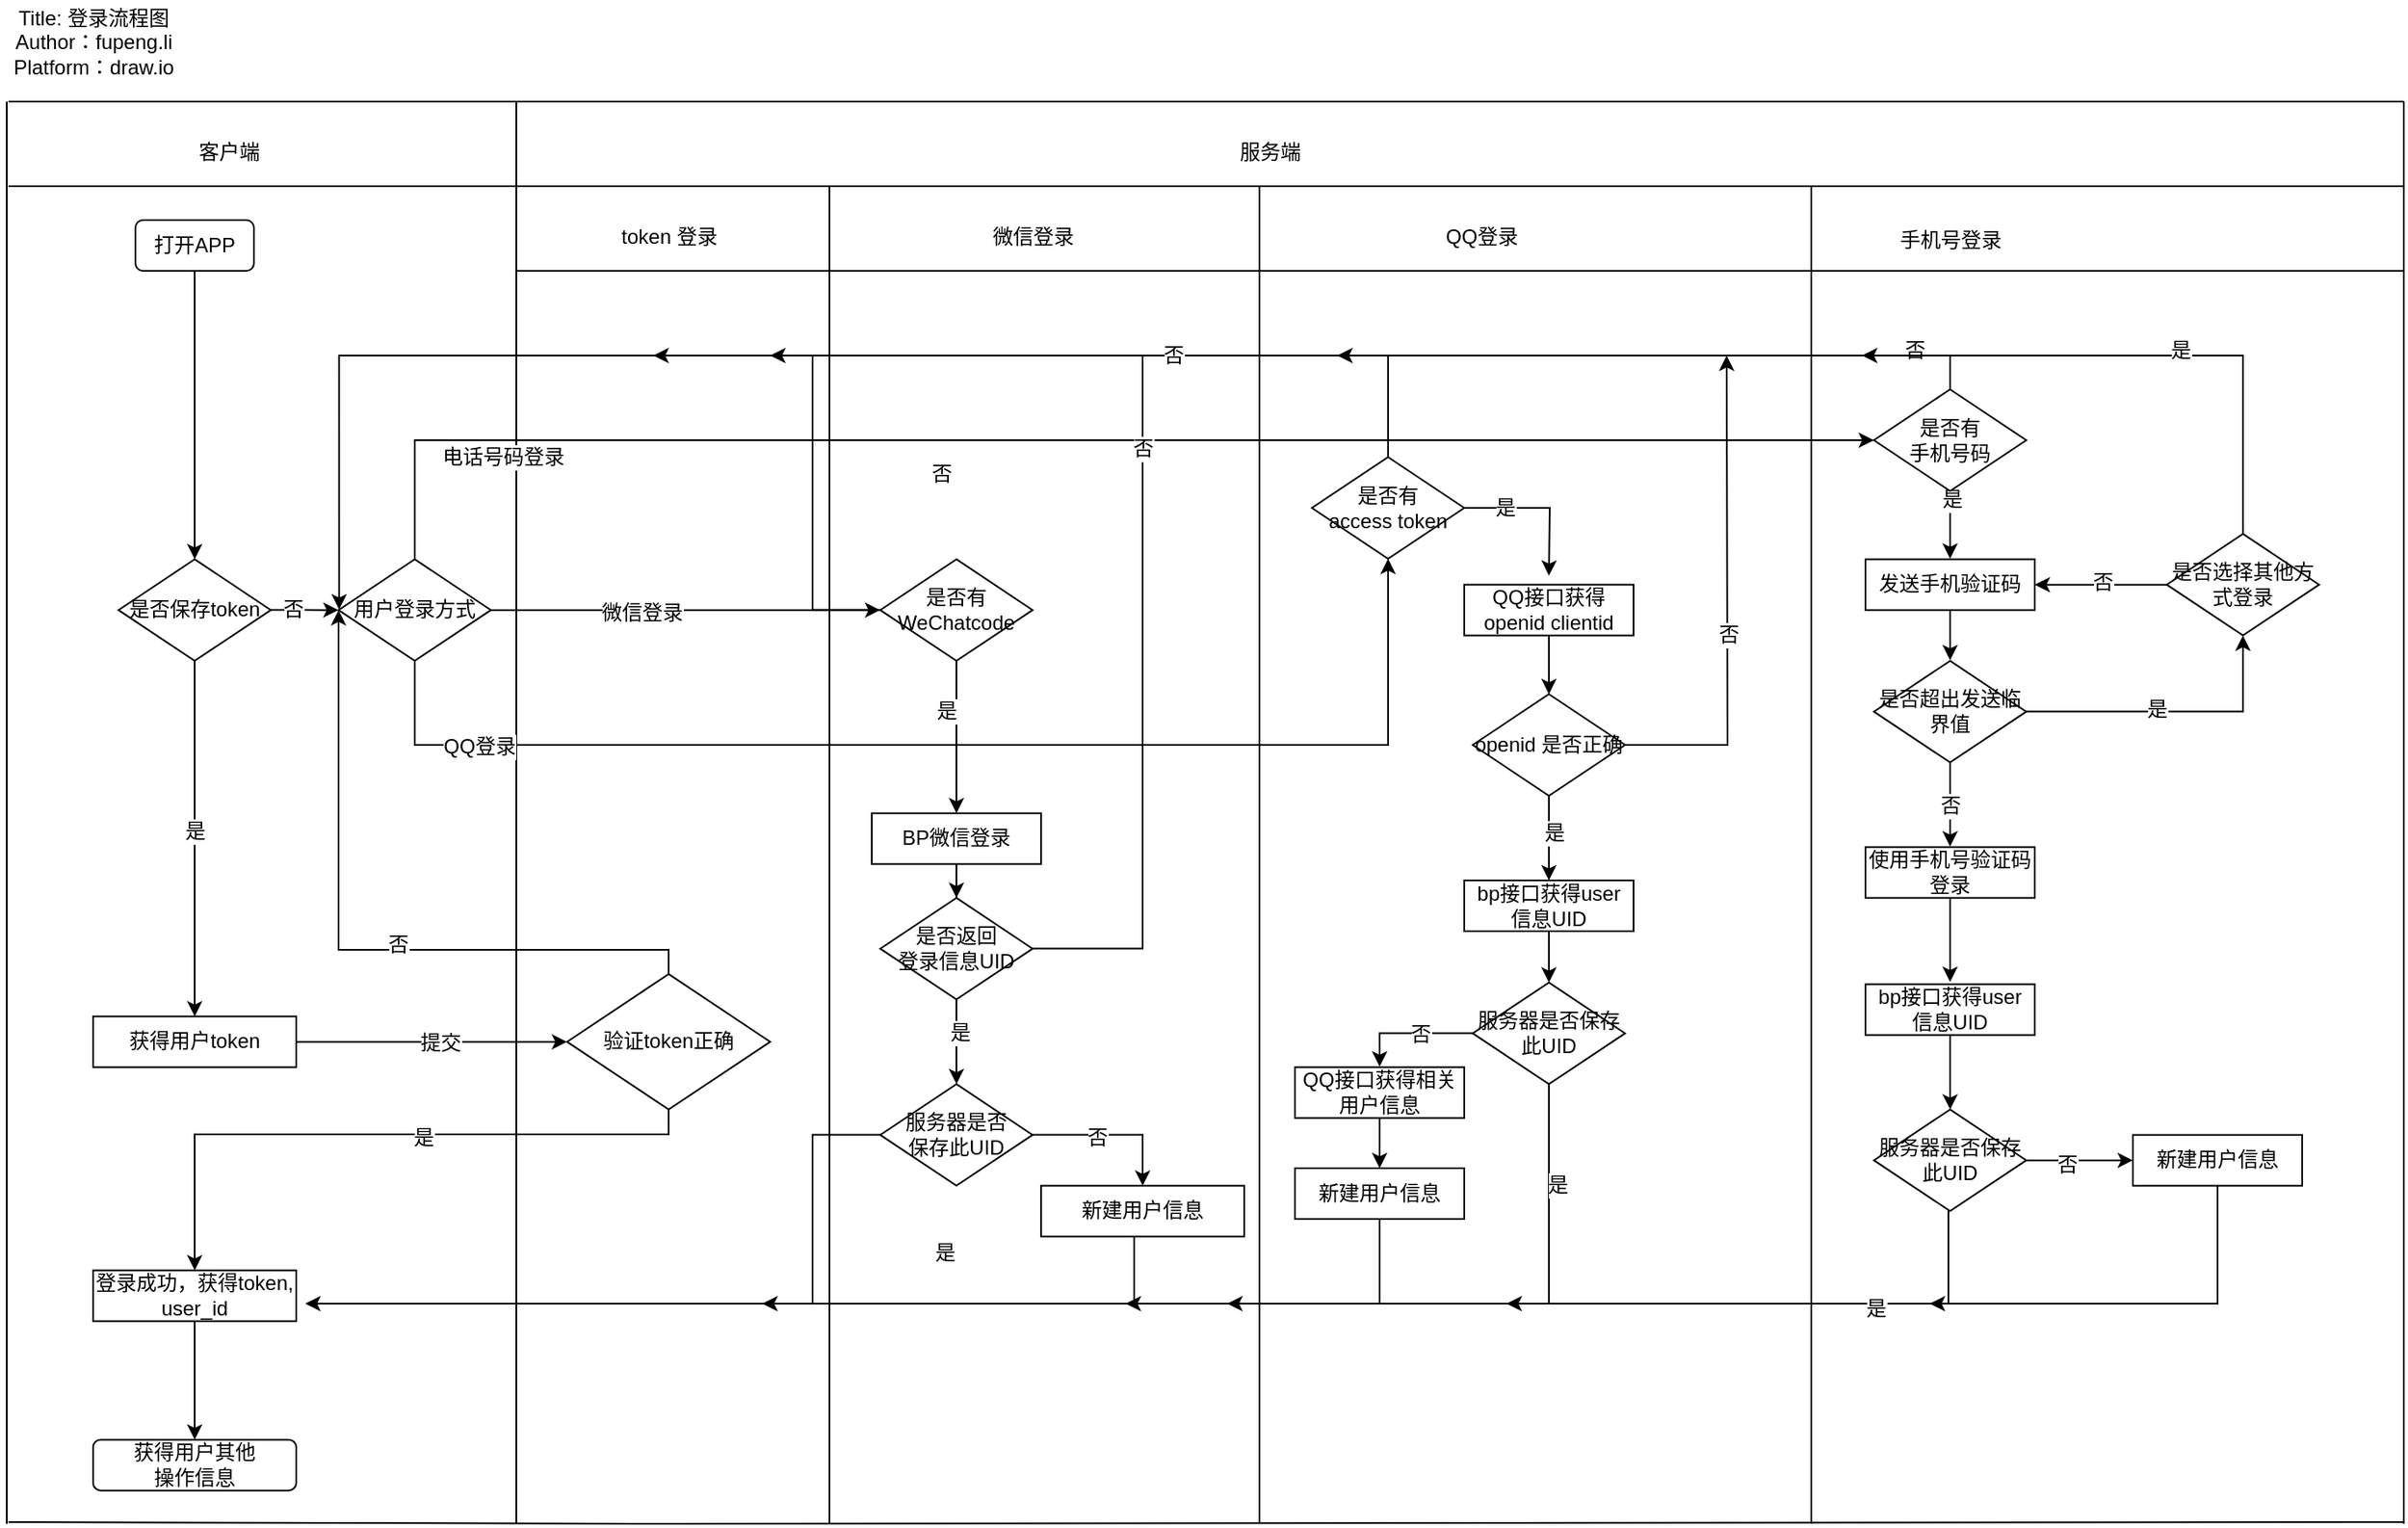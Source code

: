 <mxfile version="12.4.3" type="github" pages="1">
  <diagram id="tbbTadd5S9dEl3mmNvfT" name="Page-1">
    <mxGraphModel dx="1577" dy="1038" grid="1" gridSize="10" guides="1" tooltips="1" connect="1" arrows="1" fold="1" page="1" pageScale="1" pageWidth="827" pageHeight="1169" math="0" shadow="0">
      <root>
        <mxCell id="0"/>
        <mxCell id="1" parent="0"/>
        <mxCell id="vHIFYy6p7YVndGN5hAFh-30" value="" style="endArrow=none;html=1;" parent="1" edge="1">
          <mxGeometry width="50" height="50" relative="1" as="geometry">
            <mxPoint x="135" y="210" as="sourcePoint"/>
            <mxPoint x="1550" y="210" as="targetPoint"/>
          </mxGeometry>
        </mxCell>
        <mxCell id="vHIFYy6p7YVndGN5hAFh-35" value="" style="endArrow=none;html=1;" parent="1" edge="1">
          <mxGeometry width="50" height="50" relative="1" as="geometry">
            <mxPoint x="135" y="1049" as="sourcePoint"/>
            <mxPoint x="1550" y="1049" as="targetPoint"/>
            <Array as="points">
              <mxPoint x="515" y="1050"/>
            </Array>
          </mxGeometry>
        </mxCell>
        <mxCell id="vHIFYy6p7YVndGN5hAFh-36" value="" style="endArrow=none;html=1;" parent="1" edge="1">
          <mxGeometry width="50" height="50" relative="1" as="geometry">
            <mxPoint x="134" y="1050" as="sourcePoint"/>
            <mxPoint x="134" y="210" as="targetPoint"/>
            <Array as="points"/>
          </mxGeometry>
        </mxCell>
        <mxCell id="vHIFYy6p7YVndGN5hAFh-37" value="" style="endArrow=none;html=1;" parent="1" edge="1">
          <mxGeometry width="50" height="50" relative="1" as="geometry">
            <mxPoint x="435" y="1050" as="sourcePoint"/>
            <mxPoint x="435" y="210" as="targetPoint"/>
            <Array as="points"/>
          </mxGeometry>
        </mxCell>
        <mxCell id="vHIFYy6p7YVndGN5hAFh-38" value="" style="endArrow=none;html=1;" parent="1" edge="1">
          <mxGeometry width="50" height="50" relative="1" as="geometry">
            <mxPoint x="874" y="1050" as="sourcePoint"/>
            <mxPoint x="874" y="260" as="targetPoint"/>
            <Array as="points"/>
          </mxGeometry>
        </mxCell>
        <mxCell id="vHIFYy6p7YVndGN5hAFh-171" value="" style="edgeStyle=orthogonalEdgeStyle;rounded=0;orthogonalLoop=1;jettySize=auto;html=1;" parent="1" source="vHIFYy6p7YVndGN5hAFh-172" target="vHIFYy6p7YVndGN5hAFh-177" edge="1">
          <mxGeometry relative="1" as="geometry"/>
        </mxCell>
        <mxCell id="vHIFYy6p7YVndGN5hAFh-172" value="打开APP" style="rounded=1;whiteSpace=wrap;html=1;" parent="1" vertex="1">
          <mxGeometry x="210" y="280" width="70" height="30" as="geometry"/>
        </mxCell>
        <mxCell id="vHIFYy6p7YVndGN5hAFh-173" value="" style="edgeStyle=orthogonalEdgeStyle;rounded=0;orthogonalLoop=1;jettySize=auto;html=1;entryX=0.5;entryY=0;entryDx=0;entryDy=0;" parent="1" source="vHIFYy6p7YVndGN5hAFh-177" target="vHIFYy6p7YVndGN5hAFh-194" edge="1">
          <mxGeometry relative="1" as="geometry">
            <mxPoint x="245" y="620.33" as="targetPoint"/>
          </mxGeometry>
        </mxCell>
        <mxCell id="vHIFYy6p7YVndGN5hAFh-174" value="是" style="text;html=1;align=center;verticalAlign=middle;resizable=0;points=[];;labelBackgroundColor=#ffffff;" parent="vHIFYy6p7YVndGN5hAFh-173" vertex="1" connectable="0">
          <mxGeometry x="-0.05" relative="1" as="geometry">
            <mxPoint as="offset"/>
          </mxGeometry>
        </mxCell>
        <mxCell id="vHIFYy6p7YVndGN5hAFh-175" value="" style="edgeStyle=orthogonalEdgeStyle;rounded=0;orthogonalLoop=1;jettySize=auto;html=1;" parent="1" source="vHIFYy6p7YVndGN5hAFh-177" edge="1">
          <mxGeometry relative="1" as="geometry">
            <mxPoint x="330.0" y="510.33" as="targetPoint"/>
          </mxGeometry>
        </mxCell>
        <mxCell id="vHIFYy6p7YVndGN5hAFh-176" value="否" style="text;html=1;align=center;verticalAlign=middle;resizable=0;points=[];;labelBackgroundColor=#ffffff;" parent="vHIFYy6p7YVndGN5hAFh-175" vertex="1" connectable="0">
          <mxGeometry x="-0.35" y="1" relative="1" as="geometry">
            <mxPoint as="offset"/>
          </mxGeometry>
        </mxCell>
        <mxCell id="vHIFYy6p7YVndGN5hAFh-177" value="是否保存token" style="rhombus;whiteSpace=wrap;html=1;" parent="1" vertex="1">
          <mxGeometry x="200" y="480.33" width="90" height="60" as="geometry"/>
        </mxCell>
        <mxCell id="vHIFYy6p7YVndGN5hAFh-178" value="" style="edgeStyle=orthogonalEdgeStyle;rounded=0;orthogonalLoop=1;jettySize=auto;html=1;entryX=0;entryY=0.5;entryDx=0;entryDy=0;" parent="1" source="vHIFYy6p7YVndGN5hAFh-184" edge="1" target="14MsLvqhEyLQC5bRo0nl-44">
          <mxGeometry relative="1" as="geometry">
            <mxPoint x="1190" y="390" as="targetPoint"/>
            <Array as="points">
              <mxPoint x="375" y="410"/>
            </Array>
          </mxGeometry>
        </mxCell>
        <mxCell id="vHIFYy6p7YVndGN5hAFh-179" value="电话号码登录" style="text;html=1;align=center;verticalAlign=middle;resizable=0;points=[];;labelBackgroundColor=#ffffff;" parent="vHIFYy6p7YVndGN5hAFh-178" vertex="1" connectable="0">
          <mxGeometry x="-0.225" y="-1" relative="1" as="geometry">
            <mxPoint x="-239.78" y="8.67" as="offset"/>
          </mxGeometry>
        </mxCell>
        <mxCell id="vHIFYy6p7YVndGN5hAFh-180" value="" style="edgeStyle=orthogonalEdgeStyle;rounded=0;orthogonalLoop=1;jettySize=auto;html=1;entryX=0;entryY=0.5;entryDx=0;entryDy=0;" parent="1" source="vHIFYy6p7YVndGN5hAFh-184" target="vHIFYy6p7YVndGN5hAFh-189" edge="1">
          <mxGeometry relative="1" as="geometry">
            <mxPoint x="645" y="510" as="targetPoint"/>
          </mxGeometry>
        </mxCell>
        <mxCell id="vHIFYy6p7YVndGN5hAFh-181" value="微信登录" style="text;html=1;align=center;verticalAlign=middle;resizable=0;points=[];;labelBackgroundColor=#ffffff;" parent="vHIFYy6p7YVndGN5hAFh-180" vertex="1" connectable="0">
          <mxGeometry x="-0.225" y="-1" relative="1" as="geometry">
            <mxPoint as="offset"/>
          </mxGeometry>
        </mxCell>
        <mxCell id="vHIFYy6p7YVndGN5hAFh-184" value="用户登录方式" style="rhombus;whiteSpace=wrap;html=1;" parent="1" vertex="1">
          <mxGeometry x="330" y="480.33" width="90" height="60" as="geometry"/>
        </mxCell>
        <mxCell id="vHIFYy6p7YVndGN5hAFh-187" value="" style="edgeStyle=orthogonalEdgeStyle;rounded=0;orthogonalLoop=1;jettySize=auto;html=1;" parent="1" source="vHIFYy6p7YVndGN5hAFh-189" edge="1">
          <mxGeometry relative="1" as="geometry">
            <mxPoint x="330.333" y="509.997" as="targetPoint"/>
            <Array as="points">
              <mxPoint x="610" y="360"/>
              <mxPoint x="331" y="360"/>
            </Array>
          </mxGeometry>
        </mxCell>
        <mxCell id="vHIFYy6p7YVndGN5hAFh-188" value="否" style="text;html=1;align=center;verticalAlign=middle;resizable=0;points=[];;labelBackgroundColor=#ffffff;" parent="vHIFYy6p7YVndGN5hAFh-187" vertex="1" connectable="0">
          <mxGeometry x="-0.075" y="-1" relative="1" as="geometry">
            <mxPoint x="172.85" y="71.06" as="offset"/>
          </mxGeometry>
        </mxCell>
        <mxCell id="vHIFYy6p7YVndGN5hAFh-189" value="是否有WeChatcode" style="rhombus;whiteSpace=wrap;html=1;" parent="1" vertex="1">
          <mxGeometry x="650" y="480.33" width="90" height="60" as="geometry"/>
        </mxCell>
        <mxCell id="vHIFYy6p7YVndGN5hAFh-221" value="" style="edgeStyle=orthogonalEdgeStyle;rounded=0;orthogonalLoop=1;jettySize=auto;html=1;" parent="1" source="vHIFYy6p7YVndGN5hAFh-191" target="vHIFYy6p7YVndGN5hAFh-206" edge="1">
          <mxGeometry relative="1" as="geometry"/>
        </mxCell>
        <mxCell id="vHIFYy6p7YVndGN5hAFh-192" value="" style="edgeStyle=orthogonalEdgeStyle;rounded=0;orthogonalLoop=1;jettySize=auto;html=1;entryX=0;entryY=0.5;entryDx=0;entryDy=0;" parent="1" source="vHIFYy6p7YVndGN5hAFh-194" target="vHIFYy6p7YVndGN5hAFh-199" edge="1">
          <mxGeometry relative="1" as="geometry">
            <mxPoint x="385" y="765.33" as="targetPoint"/>
          </mxGeometry>
        </mxCell>
        <mxCell id="vHIFYy6p7YVndGN5hAFh-193" value="提交" style="text;html=1;align=center;verticalAlign=middle;resizable=0;points=[];;labelBackgroundColor=#ffffff;" parent="vHIFYy6p7YVndGN5hAFh-192" vertex="1" connectable="0">
          <mxGeometry x="0.059" relative="1" as="geometry">
            <mxPoint as="offset"/>
          </mxGeometry>
        </mxCell>
        <mxCell id="vHIFYy6p7YVndGN5hAFh-194" value="获得用户token" style="rounded=0;whiteSpace=wrap;html=1;" parent="1" vertex="1">
          <mxGeometry x="185" y="750.33" width="120" height="30" as="geometry"/>
        </mxCell>
        <mxCell id="vHIFYy6p7YVndGN5hAFh-195" value="" style="edgeStyle=orthogonalEdgeStyle;rounded=0;orthogonalLoop=1;jettySize=auto;html=1;entryX=0.5;entryY=0;entryDx=0;entryDy=0;" parent="1" source="vHIFYy6p7YVndGN5hAFh-199" target="vHIFYy6p7YVndGN5hAFh-201" edge="1">
          <mxGeometry relative="1" as="geometry">
            <mxPoint x="250" y="860.33" as="targetPoint"/>
            <Array as="points">
              <mxPoint x="525" y="820"/>
              <mxPoint x="245" y="820"/>
            </Array>
          </mxGeometry>
        </mxCell>
        <mxCell id="vHIFYy6p7YVndGN5hAFh-196" value="是" style="text;html=1;align=center;verticalAlign=middle;resizable=0;points=[];;labelBackgroundColor=#ffffff;" parent="vHIFYy6p7YVndGN5hAFh-195" vertex="1" connectable="0">
          <mxGeometry x="-0.15" y="2" relative="1" as="geometry">
            <mxPoint as="offset"/>
          </mxGeometry>
        </mxCell>
        <mxCell id="vHIFYy6p7YVndGN5hAFh-197" value="" style="edgeStyle=orthogonalEdgeStyle;rounded=0;orthogonalLoop=1;jettySize=auto;html=1;entryX=0;entryY=0.5;entryDx=0;entryDy=0;" parent="1" source="vHIFYy6p7YVndGN5hAFh-199" target="vHIFYy6p7YVndGN5hAFh-184" edge="1">
          <mxGeometry relative="1" as="geometry">
            <mxPoint x="330" y="520.33" as="targetPoint"/>
            <Array as="points">
              <mxPoint x="525" y="711"/>
              <mxPoint x="330" y="711"/>
            </Array>
          </mxGeometry>
        </mxCell>
        <mxCell id="vHIFYy6p7YVndGN5hAFh-198" value="否" style="text;html=1;align=center;verticalAlign=middle;resizable=0;points=[];;labelBackgroundColor=#ffffff;" parent="vHIFYy6p7YVndGN5hAFh-197" vertex="1" connectable="0">
          <mxGeometry x="-0.15" y="-3" relative="1" as="geometry">
            <mxPoint as="offset"/>
          </mxGeometry>
        </mxCell>
        <mxCell id="vHIFYy6p7YVndGN5hAFh-199" value="验证token正确" style="rhombus;whiteSpace=wrap;html=1;" parent="1" vertex="1">
          <mxGeometry x="465" y="725.33" width="120" height="80" as="geometry"/>
        </mxCell>
        <mxCell id="vHIFYy6p7YVndGN5hAFh-200" value="" style="edgeStyle=orthogonalEdgeStyle;rounded=0;orthogonalLoop=1;jettySize=auto;html=1;entryX=0.5;entryY=0;entryDx=0;entryDy=0;" parent="1" source="vHIFYy6p7YVndGN5hAFh-201" target="vHIFYy6p7YVndGN5hAFh-214" edge="1">
          <mxGeometry relative="1" as="geometry">
            <mxPoint x="245" y="1010.33" as="targetPoint"/>
          </mxGeometry>
        </mxCell>
        <mxCell id="vHIFYy6p7YVndGN5hAFh-201" value="登录成功，获得token, user_id" style="rounded=0;whiteSpace=wrap;html=1;" parent="1" vertex="1">
          <mxGeometry x="185" y="900.33" width="120" height="30" as="geometry"/>
        </mxCell>
        <mxCell id="vHIFYy6p7YVndGN5hAFh-202" value="" style="edgeStyle=orthogonalEdgeStyle;rounded=0;orthogonalLoop=1;jettySize=auto;html=1;" parent="1" source="vHIFYy6p7YVndGN5hAFh-206" edge="1">
          <mxGeometry relative="1" as="geometry">
            <mxPoint x="516" y="360" as="targetPoint"/>
            <Array as="points">
              <mxPoint x="805" y="711"/>
              <mxPoint x="805" y="360"/>
            </Array>
          </mxGeometry>
        </mxCell>
        <mxCell id="vHIFYy6p7YVndGN5hAFh-203" value="否" style="text;html=1;align=center;verticalAlign=middle;resizable=0;points=[];;labelBackgroundColor=#ffffff;" parent="vHIFYy6p7YVndGN5hAFh-202" vertex="1" connectable="0">
          <mxGeometry x="0.025" relative="1" as="geometry">
            <mxPoint as="offset"/>
          </mxGeometry>
        </mxCell>
        <mxCell id="vHIFYy6p7YVndGN5hAFh-224" value="" style="edgeStyle=orthogonalEdgeStyle;rounded=0;orthogonalLoop=1;jettySize=auto;html=1;" parent="1" source="vHIFYy6p7YVndGN5hAFh-206" target="vHIFYy6p7YVndGN5hAFh-211" edge="1">
          <mxGeometry relative="1" as="geometry"/>
        </mxCell>
        <mxCell id="vHIFYy6p7YVndGN5hAFh-225" value="是" style="text;html=1;align=center;verticalAlign=middle;resizable=0;points=[];;labelBackgroundColor=#ffffff;" parent="vHIFYy6p7YVndGN5hAFh-224" vertex="1" connectable="0">
          <mxGeometry x="-0.216" y="2" relative="1" as="geometry">
            <mxPoint as="offset"/>
          </mxGeometry>
        </mxCell>
        <mxCell id="vHIFYy6p7YVndGN5hAFh-206" value="是否返回&lt;br&gt;登录信息UID" style="rhombus;whiteSpace=wrap;html=1;" parent="1" vertex="1">
          <mxGeometry x="650" y="680.33" width="90" height="60" as="geometry"/>
        </mxCell>
        <mxCell id="vHIFYy6p7YVndGN5hAFh-207" value="" style="edgeStyle=orthogonalEdgeStyle;rounded=0;orthogonalLoop=1;jettySize=auto;html=1;" parent="1" source="vHIFYy6p7YVndGN5hAFh-211" edge="1">
          <mxGeometry relative="1" as="geometry">
            <mxPoint x="310.333" y="919.997" as="targetPoint"/>
            <Array as="points">
              <mxPoint x="610" y="920.33"/>
            </Array>
          </mxGeometry>
        </mxCell>
        <mxCell id="vHIFYy6p7YVndGN5hAFh-208" value="是" style="text;html=1;align=center;verticalAlign=middle;resizable=0;points=[];;labelBackgroundColor=#ffffff;" parent="vHIFYy6p7YVndGN5hAFh-207" vertex="1" connectable="0">
          <mxGeometry x="-0.125" y="1" relative="1" as="geometry">
            <mxPoint x="129.62" y="-31" as="offset"/>
          </mxGeometry>
        </mxCell>
        <mxCell id="vHIFYy6p7YVndGN5hAFh-223" value="" style="edgeStyle=orthogonalEdgeStyle;rounded=0;orthogonalLoop=1;jettySize=auto;html=1;entryX=0.5;entryY=0;entryDx=0;entryDy=0;" parent="1" source="vHIFYy6p7YVndGN5hAFh-211" target="vHIFYy6p7YVndGN5hAFh-213" edge="1">
          <mxGeometry relative="1" as="geometry">
            <mxPoint x="820" y="820.33" as="targetPoint"/>
          </mxGeometry>
        </mxCell>
        <mxCell id="vHIFYy6p7YVndGN5hAFh-226" value="否" style="text;html=1;align=center;verticalAlign=middle;resizable=0;points=[];;labelBackgroundColor=#ffffff;" parent="vHIFYy6p7YVndGN5hAFh-223" vertex="1" connectable="0">
          <mxGeometry x="-0.2" y="-1" relative="1" as="geometry">
            <mxPoint as="offset"/>
          </mxGeometry>
        </mxCell>
        <mxCell id="vHIFYy6p7YVndGN5hAFh-211" value="服务器是否&lt;br&gt;保存此UID" style="rhombus;whiteSpace=wrap;html=1;" parent="1" vertex="1">
          <mxGeometry x="650" y="790.33" width="90" height="60" as="geometry"/>
        </mxCell>
        <mxCell id="vHIFYy6p7YVndGN5hAFh-212" value="" style="edgeStyle=orthogonalEdgeStyle;rounded=0;orthogonalLoop=1;jettySize=auto;html=1;" parent="1" source="vHIFYy6p7YVndGN5hAFh-213" edge="1">
          <mxGeometry relative="1" as="geometry">
            <mxPoint x="580.333" y="919.997" as="targetPoint"/>
            <Array as="points">
              <mxPoint x="800" y="920.33"/>
            </Array>
          </mxGeometry>
        </mxCell>
        <mxCell id="vHIFYy6p7YVndGN5hAFh-213" value="新建用户信息" style="rounded=0;whiteSpace=wrap;html=1;" parent="1" vertex="1">
          <mxGeometry x="745" y="850.33" width="120" height="30" as="geometry"/>
        </mxCell>
        <mxCell id="vHIFYy6p7YVndGN5hAFh-214" value="获得用户其他&lt;br&gt;操作信息" style="rounded=1;whiteSpace=wrap;html=1;" parent="1" vertex="1">
          <mxGeometry x="185" y="1000.33" width="120" height="30" as="geometry"/>
        </mxCell>
        <mxCell id="vHIFYy6p7YVndGN5hAFh-217" value="" style="endArrow=none;html=1;" parent="1" edge="1">
          <mxGeometry width="50" height="50" relative="1" as="geometry">
            <mxPoint x="135" y="260" as="sourcePoint"/>
            <mxPoint x="1550" y="260" as="targetPoint"/>
          </mxGeometry>
        </mxCell>
        <mxCell id="vHIFYy6p7YVndGN5hAFh-219" value="客户端" style="text;html=1;align=center;verticalAlign=middle;resizable=0;points=[];;autosize=1;" parent="1" vertex="1">
          <mxGeometry x="240" y="230" width="50" height="20" as="geometry"/>
        </mxCell>
        <mxCell id="vHIFYy6p7YVndGN5hAFh-220" value="服务端" style="text;html=1;align=center;verticalAlign=middle;resizable=0;points=[];;autosize=1;" parent="1" vertex="1">
          <mxGeometry x="855" y="230" width="50" height="20" as="geometry"/>
        </mxCell>
        <mxCell id="vHIFYy6p7YVndGN5hAFh-227" value="" style="endArrow=none;html=1;" parent="1" edge="1">
          <mxGeometry width="50" height="50" relative="1" as="geometry">
            <mxPoint x="620" y="1050" as="sourcePoint"/>
            <mxPoint x="620" y="260" as="targetPoint"/>
            <Array as="points"/>
          </mxGeometry>
        </mxCell>
        <mxCell id="vHIFYy6p7YVndGN5hAFh-228" value="" style="endArrow=none;html=1;" parent="1" edge="1">
          <mxGeometry width="50" height="50" relative="1" as="geometry">
            <mxPoint x="435" y="310" as="sourcePoint"/>
            <mxPoint x="1550" y="310" as="targetPoint"/>
          </mxGeometry>
        </mxCell>
        <mxCell id="vHIFYy6p7YVndGN5hAFh-229" value="token 登录" style="text;html=1;align=center;verticalAlign=middle;resizable=0;points=[];;autosize=1;" parent="1" vertex="1">
          <mxGeometry x="490" y="280" width="70" height="20" as="geometry"/>
        </mxCell>
        <mxCell id="vHIFYy6p7YVndGN5hAFh-230" value="微信登录" style="text;html=1;align=center;verticalAlign=middle;resizable=0;points=[];;autosize=1;" parent="1" vertex="1">
          <mxGeometry x="710" y="280" width="60" height="20" as="geometry"/>
        </mxCell>
        <mxCell id="WgCjMZpx94uLrlCL35JE-1" value="Title: 登录流程图&lt;br&gt;Author：fupeng.li&lt;br&gt;Platform：draw.io" style="text;html=1;align=center;verticalAlign=middle;resizable=0;points=[];;autosize=1;" parent="1" vertex="1">
          <mxGeometry x="130" y="150" width="110" height="50" as="geometry"/>
        </mxCell>
        <mxCell id="14MsLvqhEyLQC5bRo0nl-1" value="" style="endArrow=none;html=1;" edge="1" parent="1">
          <mxGeometry width="50" height="50" relative="1" as="geometry">
            <mxPoint x="1200.0" y="1050" as="sourcePoint"/>
            <mxPoint x="1200" y="260" as="targetPoint"/>
            <Array as="points"/>
          </mxGeometry>
        </mxCell>
        <mxCell id="14MsLvqhEyLQC5bRo0nl-2" value="QQ登录" style="text;html=1;align=center;verticalAlign=middle;resizable=0;points=[];;autosize=1;" vertex="1" parent="1">
          <mxGeometry x="975" y="280" width="60" height="20" as="geometry"/>
        </mxCell>
        <mxCell id="vHIFYy6p7YVndGN5hAFh-191" value="BP微信登录" style="rounded=0;whiteSpace=wrap;html=1;" parent="1" vertex="1">
          <mxGeometry x="645" y="630.33" width="100" height="30" as="geometry"/>
        </mxCell>
        <mxCell id="14MsLvqhEyLQC5bRo0nl-3" value="" style="edgeStyle=orthogonalEdgeStyle;rounded=0;orthogonalLoop=1;jettySize=auto;html=1;" edge="1" parent="1" source="vHIFYy6p7YVndGN5hAFh-189" target="vHIFYy6p7YVndGN5hAFh-191">
          <mxGeometry relative="1" as="geometry">
            <mxPoint x="696.167" y="620.167" as="targetPoint"/>
            <Array as="points"/>
            <mxPoint x="696.167" y="539.552" as="sourcePoint"/>
          </mxGeometry>
        </mxCell>
        <mxCell id="14MsLvqhEyLQC5bRo0nl-4" value="是" style="text;html=1;align=center;verticalAlign=middle;resizable=0;points=[];;labelBackgroundColor=#ffffff;" vertex="1" connectable="0" parent="14MsLvqhEyLQC5bRo0nl-3">
          <mxGeometry x="-0.15" y="-3" relative="1" as="geometry">
            <mxPoint x="-3.33" y="-9.39" as="offset"/>
          </mxGeometry>
        </mxCell>
        <mxCell id="14MsLvqhEyLQC5bRo0nl-5" value="" style="edgeStyle=orthogonalEdgeStyle;rounded=0;orthogonalLoop=1;jettySize=auto;html=1;entryX=0.5;entryY=1;entryDx=0;entryDy=0;" edge="1" parent="1" source="vHIFYy6p7YVndGN5hAFh-184" target="14MsLvqhEyLQC5bRo0nl-7">
          <mxGeometry relative="1" as="geometry">
            <mxPoint x="375" y="600" as="targetPoint"/>
            <mxPoint x="375.0" y="540.33" as="sourcePoint"/>
            <Array as="points">
              <mxPoint x="375" y="590"/>
              <mxPoint x="950" y="590"/>
            </Array>
          </mxGeometry>
        </mxCell>
        <mxCell id="14MsLvqhEyLQC5bRo0nl-6" value="QQ登录" style="text;html=1;align=center;verticalAlign=middle;resizable=0;points=[];;labelBackgroundColor=#ffffff;" vertex="1" connectable="0" parent="14MsLvqhEyLQC5bRo0nl-5">
          <mxGeometry x="-0.2" y="-1" relative="1" as="geometry">
            <mxPoint x="-206.11" as="offset"/>
          </mxGeometry>
        </mxCell>
        <mxCell id="14MsLvqhEyLQC5bRo0nl-9" value="" style="edgeStyle=orthogonalEdgeStyle;rounded=0;orthogonalLoop=1;jettySize=auto;html=1;" edge="1" parent="1" source="14MsLvqhEyLQC5bRo0nl-7">
          <mxGeometry relative="1" as="geometry">
            <mxPoint x="585" y="360" as="targetPoint"/>
            <Array as="points">
              <mxPoint x="950" y="360"/>
            </Array>
          </mxGeometry>
        </mxCell>
        <mxCell id="14MsLvqhEyLQC5bRo0nl-10" value="否" style="text;html=1;align=center;verticalAlign=middle;resizable=0;points=[];;labelBackgroundColor=#ffffff;" vertex="1" connectable="0" parent="14MsLvqhEyLQC5bRo0nl-9">
          <mxGeometry x="-0.144" relative="1" as="geometry">
            <mxPoint x="-5.75" as="offset"/>
          </mxGeometry>
        </mxCell>
        <mxCell id="14MsLvqhEyLQC5bRo0nl-12" value="" style="edgeStyle=orthogonalEdgeStyle;rounded=0;orthogonalLoop=1;jettySize=auto;html=1;" edge="1" parent="1" source="14MsLvqhEyLQC5bRo0nl-7">
          <mxGeometry relative="1" as="geometry">
            <mxPoint x="1045" y="490" as="targetPoint"/>
          </mxGeometry>
        </mxCell>
        <mxCell id="14MsLvqhEyLQC5bRo0nl-13" value="是" style="text;html=1;align=center;verticalAlign=middle;resizable=0;points=[];;labelBackgroundColor=#ffffff;" vertex="1" connectable="0" parent="14MsLvqhEyLQC5bRo0nl-12">
          <mxGeometry x="-0.343" relative="1" as="geometry">
            <mxPoint x="-5.86" as="offset"/>
          </mxGeometry>
        </mxCell>
        <mxCell id="14MsLvqhEyLQC5bRo0nl-7" value="是否有&lt;br&gt;access token" style="rhombus;whiteSpace=wrap;html=1;" vertex="1" parent="1">
          <mxGeometry x="905" y="420.0" width="90" height="60" as="geometry"/>
        </mxCell>
        <mxCell id="14MsLvqhEyLQC5bRo0nl-16" value="" style="edgeStyle=orthogonalEdgeStyle;rounded=0;orthogonalLoop=1;jettySize=auto;html=1;" edge="1" parent="1" source="14MsLvqhEyLQC5bRo0nl-14" target="14MsLvqhEyLQC5bRo0nl-15">
          <mxGeometry relative="1" as="geometry"/>
        </mxCell>
        <mxCell id="14MsLvqhEyLQC5bRo0nl-14" value="QQ接口获得openid clientid" style="rounded=0;whiteSpace=wrap;html=1;" vertex="1" parent="1">
          <mxGeometry x="995" y="495.33" width="100" height="30" as="geometry"/>
        </mxCell>
        <mxCell id="14MsLvqhEyLQC5bRo0nl-32" value="" style="edgeStyle=orthogonalEdgeStyle;rounded=0;orthogonalLoop=1;jettySize=auto;html=1;" edge="1" parent="1" source="14MsLvqhEyLQC5bRo0nl-15">
          <mxGeometry relative="1" as="geometry">
            <mxPoint x="1045" y="670" as="targetPoint"/>
          </mxGeometry>
        </mxCell>
        <mxCell id="14MsLvqhEyLQC5bRo0nl-41" value="是" style="text;html=1;align=center;verticalAlign=middle;resizable=0;points=[];;labelBackgroundColor=#ffffff;" vertex="1" connectable="0" parent="14MsLvqhEyLQC5bRo0nl-32">
          <mxGeometry x="-0.143" y="3" relative="1" as="geometry">
            <mxPoint as="offset"/>
          </mxGeometry>
        </mxCell>
        <mxCell id="14MsLvqhEyLQC5bRo0nl-90" value="" style="edgeStyle=orthogonalEdgeStyle;rounded=0;orthogonalLoop=1;jettySize=auto;html=1;" edge="1" parent="1" source="14MsLvqhEyLQC5bRo0nl-15">
          <mxGeometry relative="1" as="geometry">
            <mxPoint x="1150" y="360" as="targetPoint"/>
          </mxGeometry>
        </mxCell>
        <mxCell id="14MsLvqhEyLQC5bRo0nl-91" value="否" style="text;html=1;align=center;verticalAlign=middle;resizable=0;points=[];;labelBackgroundColor=#ffffff;" vertex="1" connectable="0" parent="14MsLvqhEyLQC5bRo0nl-90">
          <mxGeometry x="-0.133" relative="1" as="geometry">
            <mxPoint as="offset"/>
          </mxGeometry>
        </mxCell>
        <mxCell id="14MsLvqhEyLQC5bRo0nl-15" value="openid 是否正确" style="rhombus;whiteSpace=wrap;html=1;" vertex="1" parent="1">
          <mxGeometry x="1000" y="560" width="90" height="60" as="geometry"/>
        </mxCell>
        <mxCell id="14MsLvqhEyLQC5bRo0nl-35" value="" style="edgeStyle=orthogonalEdgeStyle;rounded=0;orthogonalLoop=1;jettySize=auto;html=1;" edge="1" parent="1" source="14MsLvqhEyLQC5bRo0nl-22">
          <mxGeometry relative="1" as="geometry">
            <mxPoint x="945" y="840" as="targetPoint"/>
          </mxGeometry>
        </mxCell>
        <mxCell id="14MsLvqhEyLQC5bRo0nl-22" value="QQ接口获得相关用户信息" style="rounded=0;whiteSpace=wrap;html=1;" vertex="1" parent="1">
          <mxGeometry x="895" y="780.33" width="100" height="30" as="geometry"/>
        </mxCell>
        <mxCell id="14MsLvqhEyLQC5bRo0nl-26" value="" style="edgeStyle=orthogonalEdgeStyle;rounded=0;orthogonalLoop=1;jettySize=auto;html=1;" edge="1" parent="1" source="14MsLvqhEyLQC5bRo0nl-23" target="14MsLvqhEyLQC5bRo0nl-25">
          <mxGeometry relative="1" as="geometry"/>
        </mxCell>
        <mxCell id="14MsLvqhEyLQC5bRo0nl-23" value="bp接口获得user 信息UID" style="rounded=0;whiteSpace=wrap;html=1;" vertex="1" parent="1">
          <mxGeometry x="995" y="670" width="100" height="30" as="geometry"/>
        </mxCell>
        <mxCell id="14MsLvqhEyLQC5bRo0nl-29" value="" style="edgeStyle=orthogonalEdgeStyle;rounded=0;orthogonalLoop=1;jettySize=auto;html=1;" edge="1" parent="1" source="14MsLvqhEyLQC5bRo0nl-25">
          <mxGeometry relative="1" as="geometry">
            <mxPoint x="945" y="780" as="targetPoint"/>
            <Array as="points">
              <mxPoint x="945" y="760"/>
            </Array>
          </mxGeometry>
        </mxCell>
        <mxCell id="14MsLvqhEyLQC5bRo0nl-30" value="否" style="text;html=1;align=center;verticalAlign=middle;resizable=0;points=[];;labelBackgroundColor=#ffffff;" vertex="1" connectable="0" parent="14MsLvqhEyLQC5bRo0nl-29">
          <mxGeometry x="-0.175" relative="1" as="geometry">
            <mxPoint as="offset"/>
          </mxGeometry>
        </mxCell>
        <mxCell id="14MsLvqhEyLQC5bRo0nl-37" value="" style="edgeStyle=orthogonalEdgeStyle;rounded=0;orthogonalLoop=1;jettySize=auto;html=1;" edge="1" parent="1" source="14MsLvqhEyLQC5bRo0nl-25">
          <mxGeometry relative="1" as="geometry">
            <mxPoint x="795" y="920" as="targetPoint"/>
            <Array as="points">
              <mxPoint x="1045" y="920"/>
            </Array>
          </mxGeometry>
        </mxCell>
        <mxCell id="14MsLvqhEyLQC5bRo0nl-38" value="是" style="text;html=1;align=center;verticalAlign=middle;resizable=0;points=[];;labelBackgroundColor=#ffffff;" vertex="1" connectable="0" parent="14MsLvqhEyLQC5bRo0nl-37">
          <mxGeometry x="-0.308" relative="1" as="geometry">
            <mxPoint x="6.77" y="-70" as="offset"/>
          </mxGeometry>
        </mxCell>
        <mxCell id="14MsLvqhEyLQC5bRo0nl-25" value="服务器是否保存此UID" style="rhombus;whiteSpace=wrap;html=1;" vertex="1" parent="1">
          <mxGeometry x="1000" y="730.33" width="90" height="60" as="geometry"/>
        </mxCell>
        <mxCell id="14MsLvqhEyLQC5bRo0nl-40" value="" style="edgeStyle=orthogonalEdgeStyle;rounded=0;orthogonalLoop=1;jettySize=auto;html=1;" edge="1" parent="1" source="14MsLvqhEyLQC5bRo0nl-27">
          <mxGeometry relative="1" as="geometry">
            <mxPoint x="855" y="920" as="targetPoint"/>
            <Array as="points">
              <mxPoint x="945" y="920"/>
            </Array>
          </mxGeometry>
        </mxCell>
        <mxCell id="14MsLvqhEyLQC5bRo0nl-27" value="新建用户信息" style="rounded=0;whiteSpace=wrap;html=1;" vertex="1" parent="1">
          <mxGeometry x="895" y="840" width="100" height="30" as="geometry"/>
        </mxCell>
        <mxCell id="14MsLvqhEyLQC5bRo0nl-42" value="" style="endArrow=none;html=1;" edge="1" parent="1">
          <mxGeometry width="50" height="50" relative="1" as="geometry">
            <mxPoint x="1550" y="1050" as="sourcePoint"/>
            <mxPoint x="1550" y="210" as="targetPoint"/>
            <Array as="points"/>
          </mxGeometry>
        </mxCell>
        <mxCell id="14MsLvqhEyLQC5bRo0nl-43" value="手机号登录" style="text;html=1;align=center;verticalAlign=middle;resizable=0;points=[];;autosize=1;" vertex="1" parent="1">
          <mxGeometry x="1242" y="282" width="80" height="20" as="geometry"/>
        </mxCell>
        <mxCell id="14MsLvqhEyLQC5bRo0nl-51" value="" style="edgeStyle=orthogonalEdgeStyle;rounded=0;orthogonalLoop=1;jettySize=auto;html=1;" edge="1" parent="1" source="14MsLvqhEyLQC5bRo0nl-44">
          <mxGeometry relative="1" as="geometry">
            <mxPoint x="920" y="360" as="targetPoint"/>
            <Array as="points">
              <mxPoint x="1190" y="360"/>
              <mxPoint x="1190" y="360"/>
            </Array>
          </mxGeometry>
        </mxCell>
        <mxCell id="14MsLvqhEyLQC5bRo0nl-52" value="否" style="text;html=1;align=center;verticalAlign=middle;resizable=0;points=[];;labelBackgroundColor=#ffffff;" vertex="1" connectable="0" parent="14MsLvqhEyLQC5bRo0nl-51">
          <mxGeometry x="-0.258" y="-3" relative="1" as="geometry">
            <mxPoint x="100.22" as="offset"/>
          </mxGeometry>
        </mxCell>
        <mxCell id="14MsLvqhEyLQC5bRo0nl-54" value="" style="edgeStyle=orthogonalEdgeStyle;rounded=0;orthogonalLoop=1;jettySize=auto;html=1;" edge="1" parent="1" source="14MsLvqhEyLQC5bRo0nl-44">
          <mxGeometry relative="1" as="geometry">
            <mxPoint x="1282" y="480" as="targetPoint"/>
          </mxGeometry>
        </mxCell>
        <mxCell id="14MsLvqhEyLQC5bRo0nl-55" value="是" style="text;html=1;align=center;verticalAlign=middle;resizable=0;points=[];;labelBackgroundColor=#ffffff;" vertex="1" connectable="0" parent="14MsLvqhEyLQC5bRo0nl-54">
          <mxGeometry x="-0.742" y="1" relative="1" as="geometry">
            <mxPoint as="offset"/>
          </mxGeometry>
        </mxCell>
        <mxCell id="14MsLvqhEyLQC5bRo0nl-44" value="是否有&lt;br&gt;手机号码" style="rhombus;whiteSpace=wrap;html=1;" vertex="1" parent="1">
          <mxGeometry x="1237" y="380.0" width="90" height="60" as="geometry"/>
        </mxCell>
        <mxCell id="14MsLvqhEyLQC5bRo0nl-60" value="" style="edgeStyle=orthogonalEdgeStyle;rounded=0;orthogonalLoop=1;jettySize=auto;html=1;" edge="1" parent="1" source="14MsLvqhEyLQC5bRo0nl-57">
          <mxGeometry relative="1" as="geometry">
            <mxPoint x="1282" y="540" as="targetPoint"/>
          </mxGeometry>
        </mxCell>
        <mxCell id="14MsLvqhEyLQC5bRo0nl-57" value="发送手机验证码" style="rounded=0;whiteSpace=wrap;html=1;" vertex="1" parent="1">
          <mxGeometry x="1232" y="480.33" width="100" height="30" as="geometry"/>
        </mxCell>
        <mxCell id="14MsLvqhEyLQC5bRo0nl-62" value="" style="edgeStyle=orthogonalEdgeStyle;rounded=0;orthogonalLoop=1;jettySize=auto;html=1;entryX=0.5;entryY=1;entryDx=0;entryDy=0;" edge="1" parent="1" source="14MsLvqhEyLQC5bRo0nl-58" target="14MsLvqhEyLQC5bRo0nl-65">
          <mxGeometry relative="1" as="geometry">
            <mxPoint x="1460" y="520" as="targetPoint"/>
            <Array as="points">
              <mxPoint x="1455" y="570"/>
            </Array>
          </mxGeometry>
        </mxCell>
        <mxCell id="14MsLvqhEyLQC5bRo0nl-63" value="是" style="text;html=1;align=center;verticalAlign=middle;resizable=0;points=[];;labelBackgroundColor=#ffffff;" vertex="1" connectable="0" parent="14MsLvqhEyLQC5bRo0nl-62">
          <mxGeometry x="-0.1" y="2" relative="1" as="geometry">
            <mxPoint x="-1" as="offset"/>
          </mxGeometry>
        </mxCell>
        <mxCell id="14MsLvqhEyLQC5bRo0nl-72" value="" style="edgeStyle=orthogonalEdgeStyle;rounded=0;orthogonalLoop=1;jettySize=auto;html=1;" edge="1" parent="1" source="14MsLvqhEyLQC5bRo0nl-58">
          <mxGeometry relative="1" as="geometry">
            <mxPoint x="1282" y="650" as="targetPoint"/>
          </mxGeometry>
        </mxCell>
        <mxCell id="14MsLvqhEyLQC5bRo0nl-73" value="否" style="text;html=1;align=center;verticalAlign=middle;resizable=0;points=[];;labelBackgroundColor=#ffffff;" vertex="1" connectable="0" parent="14MsLvqhEyLQC5bRo0nl-72">
          <mxGeometry x="0.0" y="-1" relative="1" as="geometry">
            <mxPoint as="offset"/>
          </mxGeometry>
        </mxCell>
        <mxCell id="14MsLvqhEyLQC5bRo0nl-58" value="是否超出发送临界值" style="rhombus;whiteSpace=wrap;html=1;" vertex="1" parent="1">
          <mxGeometry x="1237" y="540.33" width="90" height="60" as="geometry"/>
        </mxCell>
        <mxCell id="14MsLvqhEyLQC5bRo0nl-67" value="" style="edgeStyle=orthogonalEdgeStyle;rounded=0;orthogonalLoop=1;jettySize=auto;html=1;" edge="1" parent="1" source="14MsLvqhEyLQC5bRo0nl-65">
          <mxGeometry relative="1" as="geometry">
            <mxPoint x="1230" y="360" as="targetPoint"/>
            <Array as="points">
              <mxPoint x="1455" y="360"/>
            </Array>
          </mxGeometry>
        </mxCell>
        <mxCell id="14MsLvqhEyLQC5bRo0nl-68" value="是" style="text;html=1;align=center;verticalAlign=middle;resizable=0;points=[];;labelBackgroundColor=#ffffff;" vertex="1" connectable="0" parent="14MsLvqhEyLQC5bRo0nl-67">
          <mxGeometry x="-0.133" y="-3" relative="1" as="geometry">
            <mxPoint as="offset"/>
          </mxGeometry>
        </mxCell>
        <mxCell id="14MsLvqhEyLQC5bRo0nl-69" value="" style="edgeStyle=orthogonalEdgeStyle;rounded=0;orthogonalLoop=1;jettySize=auto;html=1;" edge="1" parent="1" source="14MsLvqhEyLQC5bRo0nl-65" target="14MsLvqhEyLQC5bRo0nl-57">
          <mxGeometry relative="1" as="geometry"/>
        </mxCell>
        <mxCell id="14MsLvqhEyLQC5bRo0nl-70" value="否" style="text;html=1;align=center;verticalAlign=middle;resizable=0;points=[];;labelBackgroundColor=#ffffff;" vertex="1" connectable="0" parent="14MsLvqhEyLQC5bRo0nl-69">
          <mxGeometry x="-0.009" y="-2" relative="1" as="geometry">
            <mxPoint as="offset"/>
          </mxGeometry>
        </mxCell>
        <mxCell id="14MsLvqhEyLQC5bRo0nl-65" value="是否选择其他方式登录" style="rhombus;whiteSpace=wrap;html=1;" vertex="1" parent="1">
          <mxGeometry x="1410" y="465.33" width="90" height="60" as="geometry"/>
        </mxCell>
        <mxCell id="14MsLvqhEyLQC5bRo0nl-77" value="" style="edgeStyle=orthogonalEdgeStyle;rounded=0;orthogonalLoop=1;jettySize=auto;html=1;" edge="1" parent="1" source="14MsLvqhEyLQC5bRo0nl-74">
          <mxGeometry relative="1" as="geometry">
            <mxPoint x="1282" y="730" as="targetPoint"/>
          </mxGeometry>
        </mxCell>
        <mxCell id="14MsLvqhEyLQC5bRo0nl-74" value="使用手机号验证码登录" style="rounded=0;whiteSpace=wrap;html=1;" vertex="1" parent="1">
          <mxGeometry x="1232" y="650.33" width="100" height="30" as="geometry"/>
        </mxCell>
        <mxCell id="14MsLvqhEyLQC5bRo0nl-83" value="" style="edgeStyle=orthogonalEdgeStyle;rounded=0;orthogonalLoop=1;jettySize=auto;html=1;" edge="1" parent="1" source="14MsLvqhEyLQC5bRo0nl-75" target="14MsLvqhEyLQC5bRo0nl-79">
          <mxGeometry relative="1" as="geometry"/>
        </mxCell>
        <mxCell id="14MsLvqhEyLQC5bRo0nl-75" value="bp接口获得user 信息UID" style="rounded=0;whiteSpace=wrap;html=1;" vertex="1" parent="1">
          <mxGeometry x="1232" y="731.33" width="100" height="30" as="geometry"/>
        </mxCell>
        <mxCell id="14MsLvqhEyLQC5bRo0nl-81" value="" style="edgeStyle=orthogonalEdgeStyle;rounded=0;orthogonalLoop=1;jettySize=auto;html=1;" edge="1" parent="1" source="14MsLvqhEyLQC5bRo0nl-79" target="14MsLvqhEyLQC5bRo0nl-80">
          <mxGeometry relative="1" as="geometry"/>
        </mxCell>
        <mxCell id="14MsLvqhEyLQC5bRo0nl-82" value="否" style="text;html=1;align=center;verticalAlign=middle;resizable=0;points=[];;labelBackgroundColor=#ffffff;" vertex="1" connectable="0" parent="14MsLvqhEyLQC5bRo0nl-81">
          <mxGeometry x="-0.228" y="-2" relative="1" as="geometry">
            <mxPoint x="-1" as="offset"/>
          </mxGeometry>
        </mxCell>
        <mxCell id="14MsLvqhEyLQC5bRo0nl-85" value="" style="edgeStyle=orthogonalEdgeStyle;rounded=0;orthogonalLoop=1;jettySize=auto;html=1;" edge="1" parent="1" source="14MsLvqhEyLQC5bRo0nl-79">
          <mxGeometry relative="1" as="geometry">
            <mxPoint x="1020" y="920" as="targetPoint"/>
            <Array as="points">
              <mxPoint x="1281" y="920"/>
            </Array>
          </mxGeometry>
        </mxCell>
        <mxCell id="14MsLvqhEyLQC5bRo0nl-86" value="是" style="text;html=1;align=center;verticalAlign=middle;resizable=0;points=[];;labelBackgroundColor=#ffffff;" vertex="1" connectable="0" parent="14MsLvqhEyLQC5bRo0nl-85">
          <mxGeometry x="-0.375" y="3" relative="1" as="geometry">
            <mxPoint as="offset"/>
          </mxGeometry>
        </mxCell>
        <mxCell id="14MsLvqhEyLQC5bRo0nl-79" value="服务器是否保存此UID" style="rhombus;whiteSpace=wrap;html=1;" vertex="1" parent="1">
          <mxGeometry x="1237" y="805.33" width="90" height="60" as="geometry"/>
        </mxCell>
        <mxCell id="14MsLvqhEyLQC5bRo0nl-88" value="" style="edgeStyle=orthogonalEdgeStyle;rounded=0;orthogonalLoop=1;jettySize=auto;html=1;" edge="1" parent="1" source="14MsLvqhEyLQC5bRo0nl-80">
          <mxGeometry relative="1" as="geometry">
            <mxPoint x="1270" y="920" as="targetPoint"/>
            <Array as="points">
              <mxPoint x="1440" y="920"/>
            </Array>
          </mxGeometry>
        </mxCell>
        <mxCell id="14MsLvqhEyLQC5bRo0nl-80" value="新建用户信息" style="rounded=0;whiteSpace=wrap;html=1;" vertex="1" parent="1">
          <mxGeometry x="1390" y="820.33" width="100" height="30" as="geometry"/>
        </mxCell>
      </root>
    </mxGraphModel>
  </diagram>
</mxfile>
